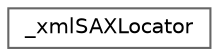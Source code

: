 digraph "Graphical Class Hierarchy"
{
 // LATEX_PDF_SIZE
  bgcolor="transparent";
  edge [fontname=Helvetica,fontsize=10,labelfontname=Helvetica,labelfontsize=10];
  node [fontname=Helvetica,fontsize=10,shape=box,height=0.2,width=0.4];
  rankdir="LR";
  Node0 [label="_xmlSAXLocator",height=0.2,width=0.4,color="grey40", fillcolor="white", style="filled",URL="$struct__xml_s_a_x_locator.html",tooltip=" "];
}
